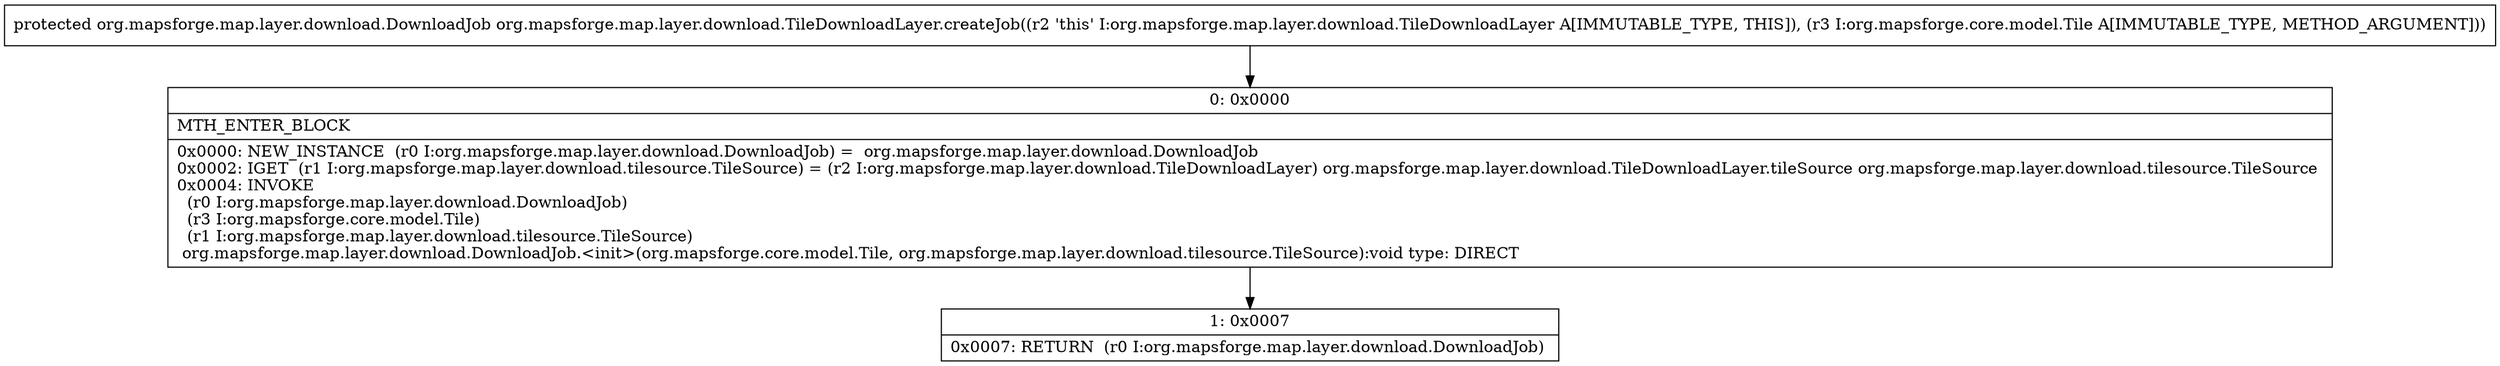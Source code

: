 digraph "CFG fororg.mapsforge.map.layer.download.TileDownloadLayer.createJob(Lorg\/mapsforge\/core\/model\/Tile;)Lorg\/mapsforge\/map\/layer\/download\/DownloadJob;" {
Node_0 [shape=record,label="{0\:\ 0x0000|MTH_ENTER_BLOCK\l|0x0000: NEW_INSTANCE  (r0 I:org.mapsforge.map.layer.download.DownloadJob) =  org.mapsforge.map.layer.download.DownloadJob \l0x0002: IGET  (r1 I:org.mapsforge.map.layer.download.tilesource.TileSource) = (r2 I:org.mapsforge.map.layer.download.TileDownloadLayer) org.mapsforge.map.layer.download.TileDownloadLayer.tileSource org.mapsforge.map.layer.download.tilesource.TileSource \l0x0004: INVOKE  \l  (r0 I:org.mapsforge.map.layer.download.DownloadJob)\l  (r3 I:org.mapsforge.core.model.Tile)\l  (r1 I:org.mapsforge.map.layer.download.tilesource.TileSource)\l org.mapsforge.map.layer.download.DownloadJob.\<init\>(org.mapsforge.core.model.Tile, org.mapsforge.map.layer.download.tilesource.TileSource):void type: DIRECT \l}"];
Node_1 [shape=record,label="{1\:\ 0x0007|0x0007: RETURN  (r0 I:org.mapsforge.map.layer.download.DownloadJob) \l}"];
MethodNode[shape=record,label="{protected org.mapsforge.map.layer.download.DownloadJob org.mapsforge.map.layer.download.TileDownloadLayer.createJob((r2 'this' I:org.mapsforge.map.layer.download.TileDownloadLayer A[IMMUTABLE_TYPE, THIS]), (r3 I:org.mapsforge.core.model.Tile A[IMMUTABLE_TYPE, METHOD_ARGUMENT])) }"];
MethodNode -> Node_0;
Node_0 -> Node_1;
}

